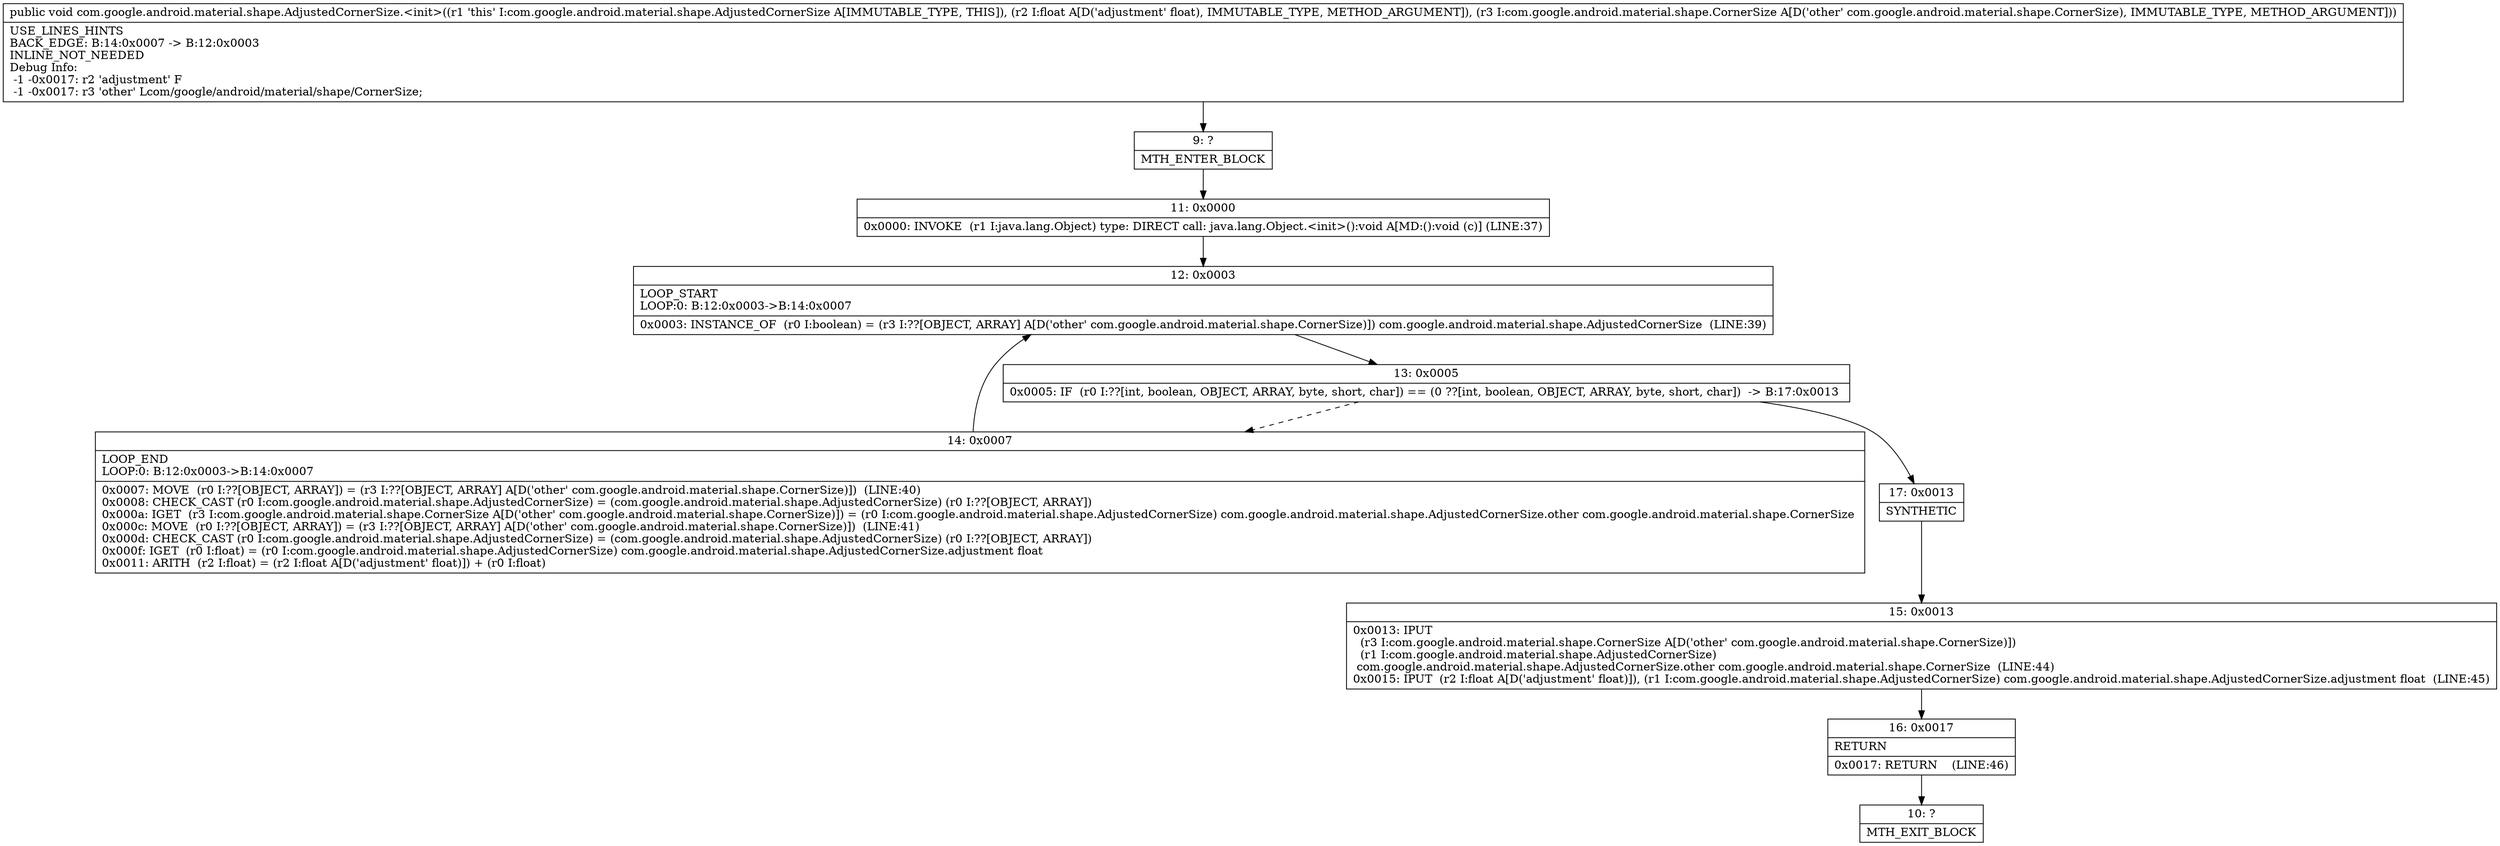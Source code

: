digraph "CFG forcom.google.android.material.shape.AdjustedCornerSize.\<init\>(FLcom\/google\/android\/material\/shape\/CornerSize;)V" {
Node_9 [shape=record,label="{9\:\ ?|MTH_ENTER_BLOCK\l}"];
Node_11 [shape=record,label="{11\:\ 0x0000|0x0000: INVOKE  (r1 I:java.lang.Object) type: DIRECT call: java.lang.Object.\<init\>():void A[MD:():void (c)] (LINE:37)\l}"];
Node_12 [shape=record,label="{12\:\ 0x0003|LOOP_START\lLOOP:0: B:12:0x0003\-\>B:14:0x0007\l|0x0003: INSTANCE_OF  (r0 I:boolean) = (r3 I:??[OBJECT, ARRAY] A[D('other' com.google.android.material.shape.CornerSize)]) com.google.android.material.shape.AdjustedCornerSize  (LINE:39)\l}"];
Node_13 [shape=record,label="{13\:\ 0x0005|0x0005: IF  (r0 I:??[int, boolean, OBJECT, ARRAY, byte, short, char]) == (0 ??[int, boolean, OBJECT, ARRAY, byte, short, char])  \-\> B:17:0x0013 \l}"];
Node_14 [shape=record,label="{14\:\ 0x0007|LOOP_END\lLOOP:0: B:12:0x0003\-\>B:14:0x0007\l|0x0007: MOVE  (r0 I:??[OBJECT, ARRAY]) = (r3 I:??[OBJECT, ARRAY] A[D('other' com.google.android.material.shape.CornerSize)])  (LINE:40)\l0x0008: CHECK_CAST (r0 I:com.google.android.material.shape.AdjustedCornerSize) = (com.google.android.material.shape.AdjustedCornerSize) (r0 I:??[OBJECT, ARRAY]) \l0x000a: IGET  (r3 I:com.google.android.material.shape.CornerSize A[D('other' com.google.android.material.shape.CornerSize)]) = (r0 I:com.google.android.material.shape.AdjustedCornerSize) com.google.android.material.shape.AdjustedCornerSize.other com.google.android.material.shape.CornerSize \l0x000c: MOVE  (r0 I:??[OBJECT, ARRAY]) = (r3 I:??[OBJECT, ARRAY] A[D('other' com.google.android.material.shape.CornerSize)])  (LINE:41)\l0x000d: CHECK_CAST (r0 I:com.google.android.material.shape.AdjustedCornerSize) = (com.google.android.material.shape.AdjustedCornerSize) (r0 I:??[OBJECT, ARRAY]) \l0x000f: IGET  (r0 I:float) = (r0 I:com.google.android.material.shape.AdjustedCornerSize) com.google.android.material.shape.AdjustedCornerSize.adjustment float \l0x0011: ARITH  (r2 I:float) = (r2 I:float A[D('adjustment' float)]) + (r0 I:float) \l}"];
Node_17 [shape=record,label="{17\:\ 0x0013|SYNTHETIC\l}"];
Node_15 [shape=record,label="{15\:\ 0x0013|0x0013: IPUT  \l  (r3 I:com.google.android.material.shape.CornerSize A[D('other' com.google.android.material.shape.CornerSize)])\l  (r1 I:com.google.android.material.shape.AdjustedCornerSize)\l com.google.android.material.shape.AdjustedCornerSize.other com.google.android.material.shape.CornerSize  (LINE:44)\l0x0015: IPUT  (r2 I:float A[D('adjustment' float)]), (r1 I:com.google.android.material.shape.AdjustedCornerSize) com.google.android.material.shape.AdjustedCornerSize.adjustment float  (LINE:45)\l}"];
Node_16 [shape=record,label="{16\:\ 0x0017|RETURN\l|0x0017: RETURN    (LINE:46)\l}"];
Node_10 [shape=record,label="{10\:\ ?|MTH_EXIT_BLOCK\l}"];
MethodNode[shape=record,label="{public void com.google.android.material.shape.AdjustedCornerSize.\<init\>((r1 'this' I:com.google.android.material.shape.AdjustedCornerSize A[IMMUTABLE_TYPE, THIS]), (r2 I:float A[D('adjustment' float), IMMUTABLE_TYPE, METHOD_ARGUMENT]), (r3 I:com.google.android.material.shape.CornerSize A[D('other' com.google.android.material.shape.CornerSize), IMMUTABLE_TYPE, METHOD_ARGUMENT]))  | USE_LINES_HINTS\lBACK_EDGE: B:14:0x0007 \-\> B:12:0x0003\lINLINE_NOT_NEEDED\lDebug Info:\l  \-1 \-0x0017: r2 'adjustment' F\l  \-1 \-0x0017: r3 'other' Lcom\/google\/android\/material\/shape\/CornerSize;\l}"];
MethodNode -> Node_9;Node_9 -> Node_11;
Node_11 -> Node_12;
Node_12 -> Node_13;
Node_13 -> Node_14[style=dashed];
Node_13 -> Node_17;
Node_14 -> Node_12;
Node_17 -> Node_15;
Node_15 -> Node_16;
Node_16 -> Node_10;
}

